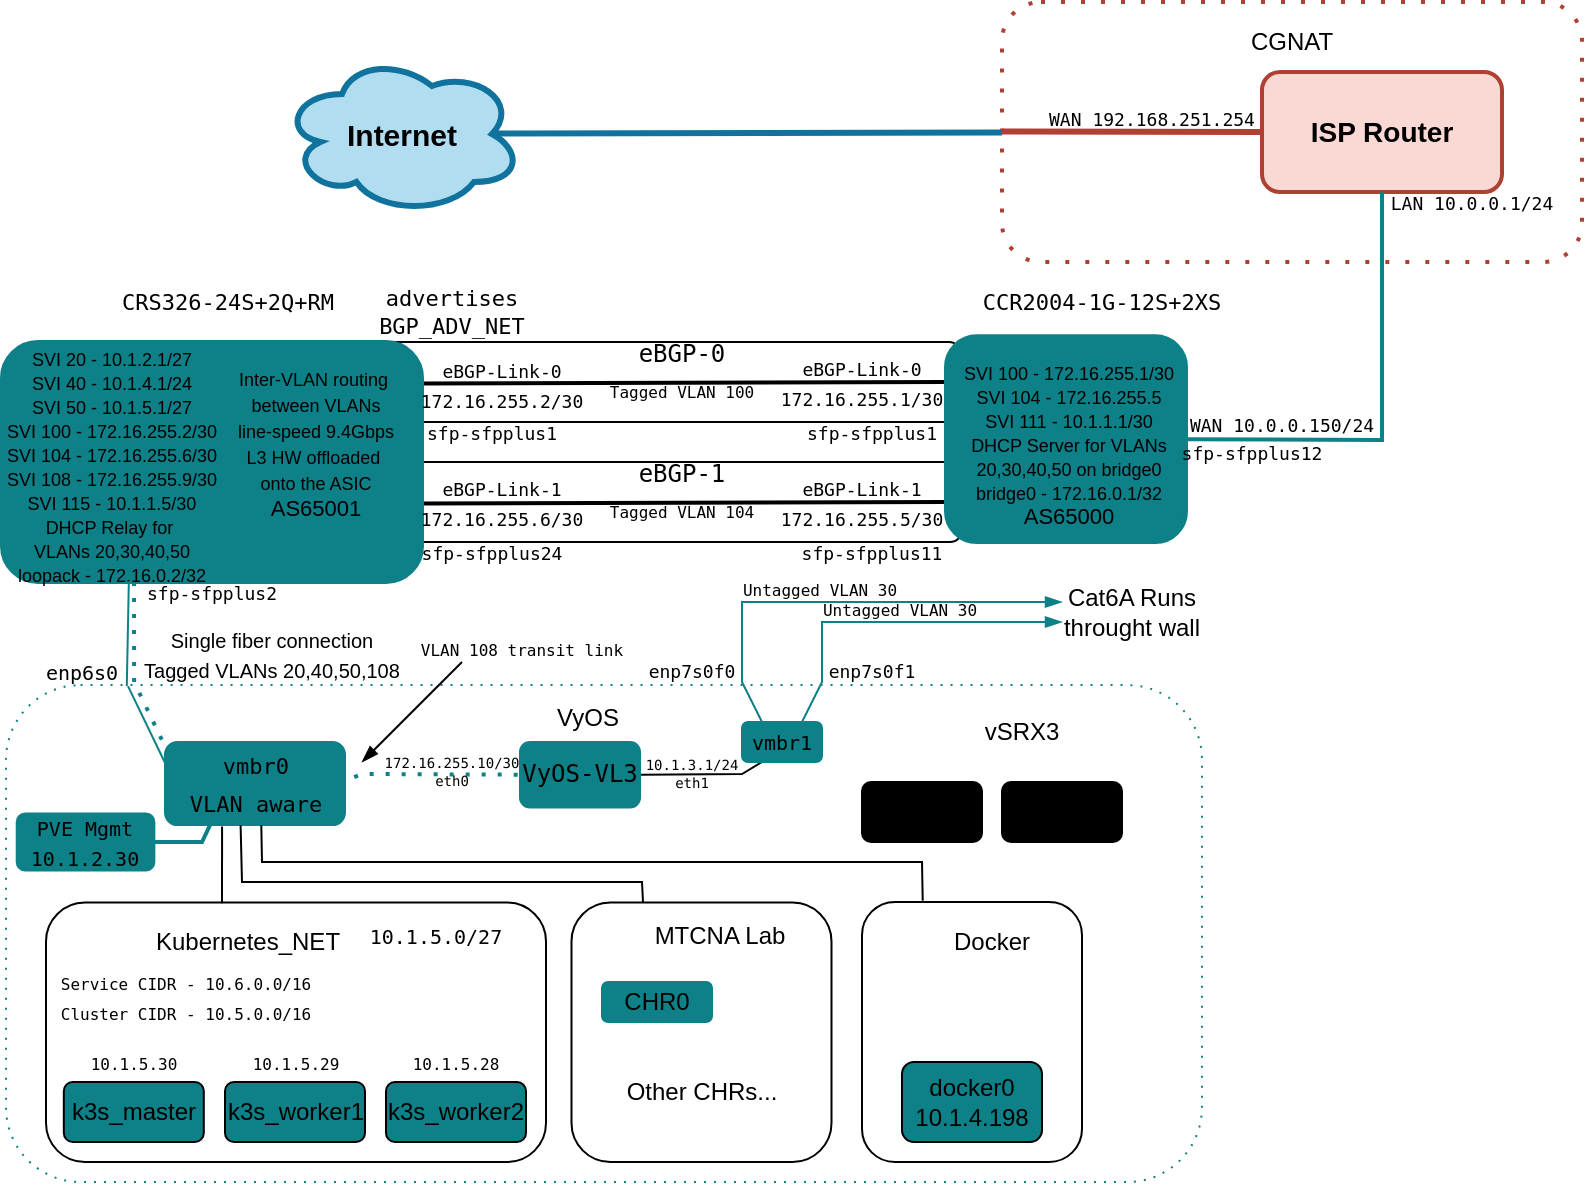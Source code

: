 <mxfile version="28.1.1">
  <diagram name="Page-1" id="laLs3gU-Ayf5YXLH03XQ">
    <mxGraphModel dx="453" dy="1389" grid="1" gridSize="10" guides="0" tooltips="1" connect="1" arrows="1" fold="1" page="1" pageScale="1" pageWidth="850" pageHeight="1100" background="none" math="0" shadow="0">
      <root>
        <mxCell id="0" />
        <mxCell id="1" parent="0" />
        <mxCell id="ZiTYzqAb13dxJsLZ45qU-29" value="" style="rounded=1;whiteSpace=wrap;html=1;fillColor=none;dashed=1;dashPattern=1 4;strokeColor=light-dark(#0E8088,#E57000);strokeWidth=1;" parent="1" vertex="1">
          <mxGeometry x="12" y="321.54" width="598" height="248.46" as="geometry" />
        </mxCell>
        <mxCell id="ewNHrJoe2mIzZIBrIk2k-1" value="" style="rounded=1;whiteSpace=wrap;html=1;fillColor=none;strokeColor=light-dark(#000000,#E00B43);strokeWidth=1;fillStyle=dashed;gradientColor=light-dark(#000000,#99004D);gradientDirection=south;" parent="1" vertex="1">
          <mxGeometry x="199.5" y="150" width="290" height="40" as="geometry" />
        </mxCell>
        <mxCell id="gYZSwurcLsUrWzZZYaKs-4" value="" style="endArrow=none;html=1;rounded=0;exitX=1;exitY=0.5;exitDx=0;exitDy=0;entryX=0;entryY=0.5;entryDx=0;entryDy=0;fillColor=#b0e3e6;strokeColor=light-dark(#000000,#D4006B);strokeWidth=2;" parent="1" edge="1">
          <mxGeometry width="50" height="50" relative="1" as="geometry">
            <mxPoint x="220" y="230.79" as="sourcePoint" />
            <mxPoint x="482" y="230" as="targetPoint" />
          </mxGeometry>
        </mxCell>
        <mxCell id="gYZSwurcLsUrWzZZYaKs-1" value="" style="rounded=1;whiteSpace=wrap;html=1;fillColor=none;strokeColor=light-dark(#000000,#E00B43);strokeWidth=1;fillStyle=dashed;gradientColor=light-dark(#000000,#99004D);gradientDirection=south;" parent="1" vertex="1">
          <mxGeometry x="210" y="210" width="280" height="40" as="geometry" />
        </mxCell>
        <mxCell id="x-1SdIw39Kcp-OfrpAiy-40" value="" style="rounded=1;whiteSpace=wrap;html=1;fillColor=none;strokeColor=light-dark(#000000,#4C0099);" parent="1" vertex="1">
          <mxGeometry x="294.75" y="430.27" width="130" height="129.73" as="geometry" />
        </mxCell>
        <mxCell id="ZiTYzqAb13dxJsLZ45qU-24" value="" style="endArrow=none;html=1;rounded=0;exitX=1;exitY=0.5;exitDx=0;exitDy=0;entryX=0;entryY=0.5;entryDx=0;entryDy=0;fillColor=#b0e3e6;strokeColor=light-dark(#000000,#D4006B);strokeWidth=2;" parent="1" edge="1">
          <mxGeometry width="50" height="50" relative="1" as="geometry">
            <mxPoint x="220" y="170.79" as="sourcePoint" />
            <mxPoint x="482" y="170.0" as="targetPoint" />
          </mxGeometry>
        </mxCell>
        <mxCell id="ZiTYzqAb13dxJsLZ45qU-4" value="" style="rounded=1;whiteSpace=wrap;html=1;fillColor=none;dashed=1;dashPattern=1 4;strokeColor=light-dark(#AE4132,#2020CC);strokeWidth=2;" parent="1" vertex="1">
          <mxGeometry x="510" y="-20" width="290" height="130" as="geometry" />
        </mxCell>
        <mxCell id="ZiTYzqAb13dxJsLZ45qU-1" value="&lt;b&gt;&lt;font style=&quot;font-size: 15px;&quot;&gt;Internet&lt;/font&gt;&lt;/b&gt;" style="ellipse;shape=cloud;whiteSpace=wrap;html=1;fillColor=#b1ddf0;strokeColor=#10739e;strokeWidth=3;" parent="1" vertex="1">
          <mxGeometry x="150" y="6" width="120" height="80" as="geometry" />
        </mxCell>
        <mxCell id="ZiTYzqAb13dxJsLZ45qU-3" value="&lt;b&gt;&lt;font style=&quot;font-size: 14px;&quot;&gt;ISP Router&lt;/font&gt;&lt;/b&gt;" style="rounded=1;whiteSpace=wrap;html=1;fillColor=light-dark(#FAD9D5,#00004F);strokeColor=light-dark(#AE4132,#2020CC);strokeWidth=2;glass=0;" parent="1" vertex="1">
          <mxGeometry x="640" y="15" width="120" height="60" as="geometry" />
        </mxCell>
        <mxCell id="ZiTYzqAb13dxJsLZ45qU-5" value="CGNAT" style="text;html=1;align=center;verticalAlign=middle;whiteSpace=wrap;rounded=0;fillColor=none;strokeColor=none;" parent="1" vertex="1">
          <mxGeometry x="620" y="-20" width="70" height="40" as="geometry" />
        </mxCell>
        <mxCell id="ZiTYzqAb13dxJsLZ45qU-6" value="" style="endArrow=none;html=1;rounded=0;exitX=0.875;exitY=0.5;exitDx=0;exitDy=0;exitPerimeter=0;fillColor=#b1ddf0;strokeColor=#10739e;strokeWidth=3;" parent="1" target="ZiTYzqAb13dxJsLZ45qU-4" edge="1">
          <mxGeometry width="50" height="50" relative="1" as="geometry">
            <mxPoint x="255" y="45.79" as="sourcePoint" />
            <mxPoint x="470" y="95.79" as="targetPoint" />
          </mxGeometry>
        </mxCell>
        <mxCell id="ZiTYzqAb13dxJsLZ45qU-7" value="" style="endArrow=none;html=1;rounded=0;exitX=0.875;exitY=0.5;exitDx=0;exitDy=0;exitPerimeter=0;fillColor=#fad9d5;strokeColor=light-dark(#AE4132,#2020CC);strokeWidth=3;entryX=0;entryY=0.5;entryDx=0;entryDy=0;" parent="1" target="ZiTYzqAb13dxJsLZ45qU-3" edge="1">
          <mxGeometry width="50" height="50" relative="1" as="geometry">
            <mxPoint x="510" y="44.76" as="sourcePoint" />
            <mxPoint x="615" y="44.76" as="targetPoint" />
          </mxGeometry>
        </mxCell>
        <mxCell id="ZiTYzqAb13dxJsLZ45qU-8" value="&lt;pre&gt;&lt;font style=&quot;font-size: 9px;&quot;&gt;WAN 192.168.251.254&lt;/font&gt;&lt;/pre&gt;" style="text;html=1;align=center;verticalAlign=middle;whiteSpace=wrap;rounded=0;" parent="1" vertex="1">
          <mxGeometry x="530" y="30" width="110" height="15" as="geometry" />
        </mxCell>
        <mxCell id="ZiTYzqAb13dxJsLZ45qU-9" value="&lt;pre&gt;&lt;font style=&quot;font-size: 9px;&quot;&gt;LAN 10.0.0.1/24&lt;/font&gt;&lt;/pre&gt;" style="text;html=1;align=center;verticalAlign=middle;whiteSpace=wrap;rounded=0;" parent="1" vertex="1">
          <mxGeometry x="700" y="70" width="90" height="20" as="geometry" />
        </mxCell>
        <mxCell id="ZiTYzqAb13dxJsLZ45qU-10" value="" style="endArrow=none;html=1;rounded=0;fillColor=#b0e3e6;strokeColor=light-dark(#0E8088,#FFFFFF);strokeWidth=2;exitX=1;exitY=0.5;exitDx=0;exitDy=0;entryX=0.5;entryY=1;entryDx=0;entryDy=0;" parent="1" source="ZiTYzqAb13dxJsLZ45qU-11" target="ZiTYzqAb13dxJsLZ45qU-3" edge="1">
          <mxGeometry width="50" height="50" relative="1" as="geometry">
            <mxPoint x="542" y="149.21" as="sourcePoint" />
            <mxPoint x="682" y="45" as="targetPoint" />
            <Array as="points">
              <mxPoint x="700" y="199" />
            </Array>
          </mxGeometry>
        </mxCell>
        <mxCell id="ZiTYzqAb13dxJsLZ45qU-11" value="" style="rounded=1;whiteSpace=wrap;html=1;fillColor=light-dark(#0E8088,#121211);strokeColor=light-dark(#0E8088,#293239);strokeWidth=2;glass=0;" parent="1" vertex="1">
          <mxGeometry x="482" y="147.17" width="120" height="102.83" as="geometry" />
        </mxCell>
        <mxCell id="ZiTYzqAb13dxJsLZ45qU-13" value="&lt;pre&gt;&lt;font style=&quot;font-size: 9px;&quot;&gt;WAN 10.0.0.150/24&lt;/font&gt;&lt;/pre&gt;" style="text;html=1;align=center;verticalAlign=middle;whiteSpace=wrap;rounded=0;fillColor=none;strokeColor=none;" parent="1" vertex="1">
          <mxGeometry x="605" y="186" width="90" height="10" as="geometry" />
        </mxCell>
        <mxCell id="ZiTYzqAb13dxJsLZ45qU-19" value="" style="rounded=1;whiteSpace=wrap;html=1;fillColor=light-dark(#0E8088,#121211);strokeColor=light-dark(#0E8088,#293239);strokeWidth=2;glass=0;" parent="1" vertex="1">
          <mxGeometry x="10" y="150" width="210" height="120" as="geometry" />
        </mxCell>
        <mxCell id="ZiTYzqAb13dxJsLZ45qU-22" value="&lt;div style=&quot;line-height: 100%;&quot;&gt;&lt;div&gt;&lt;font style=&quot;font-size: 9px; line-height: 100%;&quot;&gt;SVI 100 - 172.16.255.1/30&lt;/font&gt;&lt;/div&gt;&lt;div&gt;&lt;font style=&quot;font-size: 9px; line-height: 100%;&quot;&gt;SVI 104 - 172.16.255.5&lt;/font&gt;&lt;/div&gt;&lt;div&gt;&lt;font style=&quot;font-size: 9px; line-height: 100%;&quot;&gt;SVI 111 - 10.1.1.1/30&lt;/font&gt;&lt;/div&gt;&lt;div&gt;&lt;font style=&quot;font-size: 9px; line-height: 100%;&quot;&gt;DHCP Server for VLANs 20,30,40&lt;font&gt;,50 on bridge0&lt;/font&gt;&lt;/font&gt;&lt;/div&gt;&lt;div&gt;&lt;font style=&quot;font-size: 9px; line-height: 100%;&quot;&gt;bridge0 - 172.16.0.1/32&lt;/font&gt;&lt;/div&gt;&lt;div&gt;&lt;font style=&quot;font-size: 11px;&quot;&gt;AS65000&lt;/font&gt;&lt;/div&gt;&lt;/div&gt;" style="text;html=1;align=center;verticalAlign=middle;whiteSpace=wrap;rounded=0;fillColor=none;strokeColor=none;" parent="1" vertex="1">
          <mxGeometry x="477" y="160" width="133" height="80" as="geometry" />
        </mxCell>
        <mxCell id="ZiTYzqAb13dxJsLZ45qU-23" value="&lt;div style=&quot;line-height: 100%;&quot;&gt;&lt;div&gt;&lt;font style=&quot;font-size: 9px; line-height: 100%;&quot;&gt;SVI 20 - 10.1.2.1/27&lt;/font&gt;&lt;/div&gt;&lt;div&gt;&lt;font style=&quot;font-size: 9px; line-height: 100%;&quot;&gt;SVI 40 - 10.1.4.1/24&lt;/font&gt;&lt;/div&gt;&lt;div&gt;&lt;font style=&quot;font-size: 9px; line-height: 100%;&quot;&gt;SVI 50 - 10.1.5.1/27&lt;/font&gt;&lt;/div&gt;&lt;div&gt;&lt;font style=&quot;font-size: 9px; line-height: 100%;&quot;&gt;SVI 100 - 172.16.255.2/30&lt;/font&gt;&lt;/div&gt;&lt;div&gt;&lt;font style=&quot;font-size: 9px; line-height: 100%;&quot;&gt;SVI 104 - 172.16.255.6/30&lt;/font&gt;&lt;/div&gt;&lt;div&gt;&lt;font style=&quot;font-size: 9px; line-height: 100%;&quot;&gt;SVI 108 - 172.16.255.9/30&lt;/font&gt;&lt;/div&gt;&lt;div&gt;&lt;font style=&quot;font-size: 9px; line-height: 100%;&quot;&gt;SVI 115 - 10.1.1.5/30&lt;/font&gt;&lt;/div&gt;&lt;div&gt;&lt;font style=&quot;font-size: 9px; line-height: 100%;&quot;&gt;DHCP Relay for&amp;nbsp;&lt;/font&gt;&lt;/div&gt;&lt;div&gt;&lt;font style=&quot;font-size: 9px; line-height: 100%;&quot;&gt;VLANs 20,30,40,50&lt;/font&gt;&lt;/div&gt;&lt;div&gt;&lt;font style=&quot;font-size: 9px; line-height: 100%;&quot;&gt;loopack - 172.16.0.2/32&lt;/font&gt;&lt;/div&gt;&lt;/div&gt;" style="text;html=1;align=center;verticalAlign=middle;whiteSpace=wrap;rounded=0;fillColor=none;strokeColor=none;" parent="1" vertex="1">
          <mxGeometry x="10" y="150" width="110" height="122.8" as="geometry" />
        </mxCell>
        <mxCell id="ZiTYzqAb13dxJsLZ45qU-28" value="&lt;pre&gt;&lt;font style=&quot;font-size: 8px;&quot;&gt;Tagged VLAN 100&lt;/font&gt;&lt;/pre&gt;" style="text;html=1;align=center;verticalAlign=middle;whiteSpace=wrap;rounded=0;fillColor=none;strokeColor=none;" parent="1" vertex="1">
          <mxGeometry x="310" y="170" width="80" height="8.12" as="geometry" />
        </mxCell>
        <mxCell id="ZiTYzqAb13dxJsLZ45qU-31" value="" style="endArrow=none;html=1;rounded=0;entryX=0.302;entryY=0.997;entryDx=0;entryDy=0;exitX=0.101;exitY=0.002;exitDx=0;exitDy=0;fillColor=#b0e3e6;strokeColor=light-dark(#0E8088,#FFFFFF);strokeWidth=1;exitPerimeter=0;entryPerimeter=0;" parent="1" source="ZiTYzqAb13dxJsLZ45qU-29" target="ZiTYzqAb13dxJsLZ45qU-19" edge="1">
          <mxGeometry width="50" height="50" relative="1" as="geometry">
            <mxPoint x="200" y="400" as="sourcePoint" />
            <mxPoint x="250" y="350" as="targetPoint" />
          </mxGeometry>
        </mxCell>
        <mxCell id="ZiTYzqAb13dxJsLZ45qU-32" value="&lt;div&gt;&lt;font style=&quot;font-size: 10px;&quot;&gt;Single fiber connection&lt;/font&gt;&lt;/div&gt;&lt;div&gt;&lt;font style=&quot;font-size: 10px;&quot;&gt;Tagged VLANs 20,40,50,108&lt;/font&gt;&lt;/div&gt;" style="text;html=1;align=center;verticalAlign=middle;whiteSpace=wrap;rounded=0;fillColor=none;strokeColor=none;" parent="1" vertex="1">
          <mxGeometry x="80" y="290" width="130" height="31.71" as="geometry" />
        </mxCell>
        <mxCell id="ZiTYzqAb13dxJsLZ45qU-34" value="" style="endArrow=none;html=1;rounded=1;entryX=0.102;entryY=0.002;entryDx=0;entryDy=0;exitX=0;exitY=0.25;exitDx=0;exitDy=0;fillColor=#b0e3e6;strokeColor=light-dark(#0E8088,#FFFFFF);endSize=8;strokeWidth=1;entryPerimeter=0;curved=0;" parent="1" source="ZiTYzqAb13dxJsLZ45qU-33" target="ZiTYzqAb13dxJsLZ45qU-29" edge="1">
          <mxGeometry width="50" height="50" relative="1" as="geometry">
            <mxPoint x="192" y="381.54" as="sourcePoint" />
            <mxPoint x="242" y="331.54" as="targetPoint" />
          </mxGeometry>
        </mxCell>
        <mxCell id="ZiTYzqAb13dxJsLZ45qU-35" value="&lt;pre&gt;&lt;font style=&quot;font-size: 10px;&quot;&gt;PVE Mgmt&lt;br&gt;10.1.2.30&lt;/font&gt;&lt;/pre&gt;" style="rounded=1;whiteSpace=wrap;html=1;fillColor=light-dark(#0E8088,#121211);strokeColor=light-dark(#0E8088,#FCA311);glass=0;" parent="1" vertex="1">
          <mxGeometry x="17.36" y="385.77" width="68.82" height="28.46" as="geometry" />
        </mxCell>
        <mxCell id="ZiTYzqAb13dxJsLZ45qU-36" value="" style="endArrow=none;html=1;rounded=0;entryX=0.25;entryY=1;entryDx=0;entryDy=0;exitX=1;exitY=0.5;exitDx=0;exitDy=0;fillColor=#b0e3e6;strokeColor=light-dark(#0E8088,#FFFFFF);strokeWidth=2;curved=0;jumpStyle=none;" parent="1" source="ZiTYzqAb13dxJsLZ45qU-35" target="ZiTYzqAb13dxJsLZ45qU-33" edge="1">
          <mxGeometry width="50" height="50" relative="1" as="geometry">
            <mxPoint x="192" y="381.54" as="sourcePoint" />
            <mxPoint x="242" y="331.54" as="targetPoint" />
            <Array as="points">
              <mxPoint x="110" y="400" />
            </Array>
          </mxGeometry>
        </mxCell>
        <mxCell id="ZiTYzqAb13dxJsLZ45qU-40" value="&lt;pre&gt;&lt;font style=&quot;font-size: 10px;&quot;&gt;enp6s0&lt;/font&gt;&lt;/pre&gt;" style="text;html=1;align=center;verticalAlign=middle;whiteSpace=wrap;rounded=0;fillColor=none;strokeColor=none;" parent="1" vertex="1">
          <mxGeometry x="30" y="310" width="40" height="10.46" as="geometry" />
        </mxCell>
        <mxCell id="ZiTYzqAb13dxJsLZ45qU-41" value="&lt;div style=&quot;line-height: 10%;&quot;&gt;&lt;pre&gt;&lt;font style=&quot;font-size: 9px;&quot;&gt;enp7s0f0&lt;/font&gt;&lt;/pre&gt;&lt;/div&gt;" style="text;html=1;align=center;verticalAlign=middle;whiteSpace=wrap;rounded=0;perimeterSpacing=0;fillColor=none;strokeColor=none;" parent="1" vertex="1">
          <mxGeometry x="330" y="310" width="50" height="10" as="geometry" />
        </mxCell>
        <mxCell id="ZiTYzqAb13dxJsLZ45qU-42" value="" style="endArrow=blockThin;html=1;rounded=0;exitX=0.25;exitY=0;exitDx=0;exitDy=0;startArrow=none;startFill=0;endFill=1;strokeWidth=1;fillColor=#b0e3e6;strokeColor=light-dark(#0E8088,#FFFFFF);" parent="1" source="x-1SdIw39Kcp-OfrpAiy-9" edge="1">
          <mxGeometry width="50" height="50" relative="1" as="geometry">
            <mxPoint x="460" y="340" as="sourcePoint" />
            <mxPoint x="540" y="280" as="targetPoint" />
            <Array as="points">
              <mxPoint x="380" y="320" />
              <mxPoint x="380" y="280" />
            </Array>
          </mxGeometry>
        </mxCell>
        <mxCell id="ZiTYzqAb13dxJsLZ45qU-43" value="&lt;pre&gt;&lt;font style=&quot;font-size: 8px;&quot;&gt;Untagged VLAN 30&lt;/font&gt;&lt;/pre&gt;" style="text;html=1;align=center;verticalAlign=middle;whiteSpace=wrap;rounded=0;fillColor=none;strokeColor=none;" parent="1" vertex="1">
          <mxGeometry x="380" y="268" width="78" height="10" as="geometry" />
        </mxCell>
        <mxCell id="ZiTYzqAb13dxJsLZ45qU-51" value="&lt;pre&gt;&lt;font style=&quot;font-size: 9px;&quot;&gt;eBGP-Link-0&lt;br&gt;172.16.255.2/30&lt;/font&gt;&lt;/pre&gt;" style="text;html=1;align=center;verticalAlign=middle;whiteSpace=wrap;rounded=0;fillColor=none;strokeColor=none;" parent="1" vertex="1">
          <mxGeometry x="220" y="160.79" width="80" height="20" as="geometry" />
        </mxCell>
        <mxCell id="ZiTYzqAb13dxJsLZ45qU-52" value="&lt;pre&gt;&lt;font style=&quot;font-size: 9px;&quot;&gt;eBGP-Link-0&lt;br&gt;172.16.255.1/30&lt;/font&gt;&lt;/pre&gt;" style="text;html=1;align=center;verticalAlign=middle;whiteSpace=wrap;rounded=0;fillColor=none;strokeColor=none;" parent="1" vertex="1">
          <mxGeometry x="400" y="160" width="80" height="20" as="geometry" />
        </mxCell>
        <mxCell id="x-1SdIw39Kcp-OfrpAiy-1" value="" style="edgeStyle=orthogonalEdgeStyle;rounded=0;orthogonalLoop=1;jettySize=auto;html=1;" parent="1" edge="1">
          <mxGeometry relative="1" as="geometry">
            <mxPoint x="380" y="427.5" as="targetPoint" />
          </mxGeometry>
        </mxCell>
        <mxCell id="x-1SdIw39Kcp-OfrpAiy-5" value="" style="rounded=1;whiteSpace=wrap;html=1;fillColor=none;strokeColor=light-dark(#000000,#326CE5);" parent="1" vertex="1">
          <mxGeometry x="32" y="430.27" width="250" height="129.73" as="geometry" />
        </mxCell>
        <mxCell id="x-1SdIw39Kcp-OfrpAiy-6" value="Kubernetes_NET" style="text;html=1;align=center;verticalAlign=middle;whiteSpace=wrap;rounded=0;" parent="1" vertex="1">
          <mxGeometry x="88.39" y="440.27" width="90" height="20" as="geometry" />
        </mxCell>
        <mxCell id="x-1SdIw39Kcp-OfrpAiy-12" value="" style="shape=image;imageAspect=0;aspect=fixed;verticalLabelPosition=bottom;verticalAlign=top;image=https://upload.wikimedia.org/wikipedia/commons/thumb/3/39/Kubernetes_logo_without_workmark.svg/500px-Kubernetes_logo_without_workmark.svg.png;" parent="1" vertex="1">
          <mxGeometry x="65.61" y="440.27" width="20.57" height="20" as="geometry" />
        </mxCell>
        <mxCell id="x-1SdIw39Kcp-OfrpAiy-13" value="&lt;div style=&quot;line-height: 0%;&quot;&gt;&lt;div&gt;&lt;pre&gt;&lt;div&gt;&lt;p&gt;&lt;font style=&quot;font-size: 9px;&quot; face=&quot;Helvetica&quot;&gt;Inter-VLAN routing &lt;/font&gt;&lt;/p&gt;&lt;p&gt;&lt;font style=&quot;font-size: 9px;&quot; face=&quot;Helvetica&quot;&gt;between VLANs&lt;/font&gt;&lt;/p&gt;&lt;p&gt;&lt;font style=&quot;font-size: 9px;&quot; face=&quot;Helvetica&quot;&gt;line-speed 9.4Gbps&lt;/font&gt;&lt;/p&gt;&lt;p&gt;&lt;font style=&quot;font-size: 9px;&quot; face=&quot;Helvetica&quot;&gt;L3 HW offloaded &lt;/font&gt;&lt;/p&gt;&lt;p&gt;&lt;font style=&quot;font-size: 9px;&quot; face=&quot;Helvetica&quot;&gt;onto the ASIC&lt;/font&gt;&lt;/p&gt;&lt;p&gt;&lt;font style=&quot;font-size: 11px;&quot; face=&quot;Helvetica&quot;&gt;AS65001&lt;/font&gt;&lt;/p&gt;&lt;/div&gt;&lt;/pre&gt;&lt;/div&gt;&lt;/div&gt;" style="text;html=1;align=center;verticalAlign=middle;whiteSpace=wrap;rounded=0;" parent="1" vertex="1">
          <mxGeometry x="112" y="154.54" width="110" height="90" as="geometry" />
        </mxCell>
        <mxCell id="x-1SdIw39Kcp-OfrpAiy-14" value="&lt;pre&gt;&lt;font style=&quot;font-size: 8px;&quot;&gt;Service CIDR - 10.6.0.0/16&lt;/font&gt;&lt;/pre&gt;" style="text;html=1;align=center;verticalAlign=middle;whiteSpace=wrap;rounded=0;" parent="1" vertex="1">
          <mxGeometry x="37" y="465.27" width="130" height="10" as="geometry" />
        </mxCell>
        <mxCell id="x-1SdIw39Kcp-OfrpAiy-15" value="&lt;pre&gt;&lt;font style=&quot;font-size: 8px;&quot;&gt;Cluster CIDR - 10.5.0.0/16&lt;/font&gt;&lt;/pre&gt;" style="text;html=1;align=center;verticalAlign=middle;whiteSpace=wrap;rounded=0;" parent="1" vertex="1">
          <mxGeometry x="37" y="480.27" width="130" height="10" as="geometry" />
        </mxCell>
        <mxCell id="x-1SdIw39Kcp-OfrpAiy-17" value="&lt;div&gt;k3s_worker1&lt;/div&gt;" style="rounded=1;whiteSpace=wrap;html=1;fillColor=light-dark(#0E8088,#242423);strokeColor=light-dark(#000000,#326CE5);" parent="1" vertex="1">
          <mxGeometry x="121.5" y="520" width="70" height="30" as="geometry" />
        </mxCell>
        <mxCell id="x-1SdIw39Kcp-OfrpAiy-23" value="&lt;pre&gt;&lt;font style=&quot;font-size: 10px;&quot;&gt;10.1.5.0/27&lt;/font&gt;&lt;/pre&gt;" style="text;html=1;align=center;verticalAlign=middle;whiteSpace=wrap;rounded=0;" parent="1" vertex="1">
          <mxGeometry x="192" y="442.27" width="70" height="10" as="geometry" />
        </mxCell>
        <mxCell id="x-1SdIw39Kcp-OfrpAiy-28" value="CHR0" style="rounded=1;whiteSpace=wrap;html=1;fillColor=light-dark(#0E8088,#121211);strokeColor=light-dark(#0E8088,#293239);" parent="1" vertex="1">
          <mxGeometry x="310" y="470.0" width="55" height="20" as="geometry" />
        </mxCell>
        <mxCell id="x-1SdIw39Kcp-OfrpAiy-31" value="&lt;pre&gt;&lt;font style=&quot;font-size: 8px;&quot;&gt;10.1.5.28&lt;/font&gt;&lt;/pre&gt;" style="text;html=1;align=center;verticalAlign=middle;whiteSpace=wrap;rounded=0;" parent="1" vertex="1">
          <mxGeometry x="212" y="500" width="50" height="20" as="geometry" />
        </mxCell>
        <mxCell id="x-1SdIw39Kcp-OfrpAiy-32" value="&lt;div&gt;k3s_worker2&lt;/div&gt;" style="rounded=1;whiteSpace=wrap;html=1;fillColor=light-dark(#0E8088,#242423);strokeColor=light-dark(#000000,#326CE5);" parent="1" vertex="1">
          <mxGeometry x="202" y="520" width="70" height="30" as="geometry" />
        </mxCell>
        <mxCell id="x-1SdIw39Kcp-OfrpAiy-33" value="&lt;pre&gt;&lt;font style=&quot;font-size: 8px;&quot;&gt;10.1.5.29&lt;/font&gt;&lt;/pre&gt;" style="text;html=1;align=center;verticalAlign=middle;whiteSpace=wrap;rounded=0;" parent="1" vertex="1">
          <mxGeometry x="131.5" y="500" width="50" height="20" as="geometry" />
        </mxCell>
        <mxCell id="x-1SdIw39Kcp-OfrpAiy-34" value="&lt;pre&gt;&lt;font style=&quot;font-size: 8px;&quot;&gt;10.1.5.30&lt;/font&gt;&lt;/pre&gt;" style="text;html=1;align=center;verticalAlign=middle;whiteSpace=wrap;rounded=0;" parent="1" vertex="1">
          <mxGeometry x="50.9" y="500" width="50" height="20" as="geometry" />
        </mxCell>
        <mxCell id="x-1SdIw39Kcp-OfrpAiy-35" value="&lt;div&gt;k3s_master&lt;/div&gt;" style="rounded=1;whiteSpace=wrap;html=1;fillColor=light-dark(#0E8088,#242423);strokeColor=light-dark(#000000,#326CE5);" parent="1" vertex="1">
          <mxGeometry x="40.9" y="520" width="70" height="30" as="geometry" />
        </mxCell>
        <mxCell id="x-1SdIw39Kcp-OfrpAiy-41" value="" style="shape=image;imageAspect=0;aspect=fixed;verticalLabelPosition=bottom;verticalAlign=top;image=https://merch.mikrotik.com/cdn/shop/files/512.png?v=1657867177&amp;width=500;" parent="1" vertex="1">
          <mxGeometry x="310" y="434" width="24.36" height="24.36" as="geometry" />
        </mxCell>
        <UserObject label="MTCNA Lab" link="https://github.com/andreansx/networking-lab/projects" id="x-1SdIw39Kcp-OfrpAiy-42">
          <mxCell style="text;html=1;align=center;verticalAlign=middle;whiteSpace=wrap;rounded=0;" parent="1" vertex="1">
            <mxGeometry x="334.36" y="437.16" width="70" height="20" as="geometry" />
          </mxCell>
        </UserObject>
        <mxCell id="x-1SdIw39Kcp-OfrpAiy-57" value="&lt;pre&gt;eBGP-0&lt;/pre&gt;" style="text;html=1;align=center;verticalAlign=middle;whiteSpace=wrap;rounded=0;" parent="1" vertex="1">
          <mxGeometry x="320" y="150" width="60" height="12.81" as="geometry" />
        </mxCell>
        <mxCell id="x-1SdIw39Kcp-OfrpAiy-58" value="" style="shape=image;imageAspect=0;aspect=fixed;verticalLabelPosition=bottom;verticalAlign=top;image=https://vates.tech/blog/content/images/2024/07/logo-vyos.png;" parent="1" vertex="1">
          <mxGeometry x="263" y="328" width="20" height="20" as="geometry" />
        </mxCell>
        <mxCell id="x-1SdIw39Kcp-OfrpAiy-59" value="VyOS" style="text;html=1;align=center;verticalAlign=middle;whiteSpace=wrap;rounded=0;" parent="1" vertex="1">
          <mxGeometry x="283" y="328" width="40" height="20" as="geometry" />
        </mxCell>
        <mxCell id="AWJidO-NB3qhizr0PGaM-2" value="" style="shape=image;imageAspect=0;aspect=fixed;verticalLabelPosition=bottom;verticalAlign=top;image=https://juniper-prod.scene7.com/is/image/junipernetworks/junos-os?fmt=png8-alpha&amp;network=on&amp;wid=500&amp;dpr=off;movable=1;resizable=1;rotatable=1;deletable=1;editable=1;locked=0;connectable=1;" parent="1" vertex="1">
          <mxGeometry x="470" y="335" width="33.33" height="20" as="geometry" />
        </mxCell>
        <mxCell id="AWJidO-NB3qhizr0PGaM-3" value="vSRX3" style="text;html=1;align=center;verticalAlign=middle;whiteSpace=wrap;rounded=0;" parent="1" vertex="1">
          <mxGeometry x="500" y="330" width="40" height="30" as="geometry" />
        </mxCell>
        <mxCell id="AWJidO-NB3qhizr0PGaM-4" value="&lt;pre&gt;vSRX3-0&lt;/pre&gt;" style="rounded=1;whiteSpace=wrap;html=1;strokeColor=light-dark(#000000,#84B135);fillColor=light-dark(#000000,#202B0D);" parent="1" vertex="1">
          <mxGeometry x="440" y="370" width="60" height="30" as="geometry" />
        </mxCell>
        <mxCell id="AWJidO-NB3qhizr0PGaM-5" value="&lt;pre&gt;vSRX3-1&lt;/pre&gt;" style="rounded=1;whiteSpace=wrap;html=1;strokeColor=light-dark(#000000,#84B135);fillColor=light-dark(#000000,#202B0D);" parent="1" vertex="1">
          <mxGeometry x="510" y="370" width="60" height="30" as="geometry" />
        </mxCell>
        <mxCell id="AWJidO-NB3qhizr0PGaM-8" value="Other CHRs..." style="text;html=1;align=center;verticalAlign=middle;whiteSpace=wrap;rounded=0;" parent="1" vertex="1">
          <mxGeometry x="320" y="510" width="80" height="30" as="geometry" />
        </mxCell>
        <mxCell id="gYZSwurcLsUrWzZZYaKs-2" value="&lt;pre&gt;eBGP-1&lt;/pre&gt;" style="text;html=1;align=center;verticalAlign=middle;whiteSpace=wrap;rounded=0;" parent="1" vertex="1">
          <mxGeometry x="320" y="210" width="60" height="12.81" as="geometry" />
        </mxCell>
        <mxCell id="gYZSwurcLsUrWzZZYaKs-5" value="&lt;pre&gt;&lt;font style=&quot;font-size: 9px;&quot;&gt;eBGP-Link-1&lt;br&gt;172.16.255.5/30&lt;/font&gt;&lt;/pre&gt;" style="text;html=1;align=center;verticalAlign=middle;whiteSpace=wrap;rounded=0;fillColor=none;strokeColor=none;" parent="1" vertex="1">
          <mxGeometry x="400" y="220" width="80" height="20" as="geometry" />
        </mxCell>
        <mxCell id="gYZSwurcLsUrWzZZYaKs-6" value="&lt;pre&gt;&lt;font style=&quot;font-size: 9px;&quot;&gt;eBGP-Link-1&lt;br&gt;172.16.255.6/30&lt;/font&gt;&lt;/pre&gt;" style="text;html=1;align=center;verticalAlign=middle;whiteSpace=wrap;rounded=0;fillColor=none;strokeColor=none;" parent="1" vertex="1">
          <mxGeometry x="220" y="220" width="80" height="20" as="geometry" />
        </mxCell>
        <mxCell id="gYZSwurcLsUrWzZZYaKs-7" value="&lt;pre&gt;&lt;font style=&quot;font-size: 8px;&quot;&gt;Tagged VLAN 104&lt;/font&gt;&lt;/pre&gt;" style="text;html=1;align=center;verticalAlign=middle;whiteSpace=wrap;rounded=0;fillColor=none;strokeColor=none;" parent="1" vertex="1">
          <mxGeometry x="310" y="230" width="80" height="8.12" as="geometry" />
        </mxCell>
        <mxCell id="gYZSwurcLsUrWzZZYaKs-11" value="" style="endArrow=none;html=1;rounded=0;exitX=1;exitY=0.5;exitDx=0;exitDy=0;entryX=0.25;entryY=1;entryDx=0;entryDy=0;" parent="1" source="gYZSwurcLsUrWzZZYaKs-9" target="x-1SdIw39Kcp-OfrpAiy-9" edge="1">
          <mxGeometry width="50" height="50" relative="1" as="geometry">
            <mxPoint x="350" y="400" as="sourcePoint" />
            <mxPoint x="400" y="350" as="targetPoint" />
            <Array as="points">
              <mxPoint x="380" y="366" />
            </Array>
          </mxGeometry>
        </mxCell>
        <mxCell id="gYZSwurcLsUrWzZZYaKs-13" value="" style="endArrow=blockThin;html=1;rounded=0;exitX=0.75;exitY=0;exitDx=0;exitDy=0;startArrow=none;startFill=0;endFill=1;strokeWidth=1;fillColor=#b0e3e6;strokeColor=light-dark(#0E8088,#FFFFFF);" parent="1" source="x-1SdIw39Kcp-OfrpAiy-9" edge="1">
          <mxGeometry width="50" height="50" relative="1" as="geometry">
            <mxPoint x="480" y="340" as="sourcePoint" />
            <mxPoint x="540" y="290" as="targetPoint" />
            <Array as="points">
              <mxPoint x="420" y="320" />
              <mxPoint x="420" y="290" />
            </Array>
          </mxGeometry>
        </mxCell>
        <mxCell id="gYZSwurcLsUrWzZZYaKs-14" value="&lt;pre&gt;&lt;font style=&quot;font-size: 8px;&quot;&gt;Untagged VLAN 30&lt;/font&gt;&lt;/pre&gt;" style="text;html=1;align=center;verticalAlign=middle;whiteSpace=wrap;rounded=0;fillColor=none;strokeColor=none;" parent="1" vertex="1">
          <mxGeometry x="420" y="278" width="78" height="10" as="geometry" />
        </mxCell>
        <mxCell id="gYZSwurcLsUrWzZZYaKs-15" value="&lt;div style=&quot;line-height: 10%;&quot;&gt;&lt;pre&gt;&lt;font style=&quot;font-size: 9px;&quot;&gt;enp7s0f1&lt;/font&gt;&lt;/pre&gt;&lt;/div&gt;" style="text;html=1;align=center;verticalAlign=middle;whiteSpace=wrap;rounded=0;perimeterSpacing=0;fillColor=none;strokeColor=none;" parent="1" vertex="1">
          <mxGeometry x="420" y="310" width="50" height="10" as="geometry" />
        </mxCell>
        <mxCell id="ZiTYzqAb13dxJsLZ45qU-33" value="&lt;div style=&quot;line-height: 50%;&quot;&gt;&lt;pre&gt;&lt;font style=&quot;font-size: 11px; line-height: 50%;&quot;&gt;vmbr0&lt;/font&gt;&lt;/pre&gt;&lt;pre&gt;&lt;font style=&quot;font-size: 11px; line-height: 50%;&quot;&gt;VLAN aware&lt;/font&gt;&lt;/pre&gt;&lt;/div&gt;" style="rounded=1;whiteSpace=wrap;html=1;fillColor=light-dark(#0E8088,#121211);strokeColor=light-dark(#0E8088,#E57000);glass=0;" parent="1" vertex="1">
          <mxGeometry x="91.5" y="350" width="90" height="41.54" as="geometry" />
        </mxCell>
        <mxCell id="x-1SdIw39Kcp-OfrpAiy-9" value="&lt;div style=&quot;line-height: 10%;&quot;&gt;&lt;pre&gt;&lt;font style=&quot;font-size: 10px; line-height: 10%;&quot;&gt;vmbr1&lt;/font&gt;&lt;/pre&gt;&lt;/div&gt;" style="rounded=1;whiteSpace=wrap;html=1;fillColor=light-dark(#0E8088,#121211);strokeColor=light-dark(#0E8088,#FCA311);glass=0;" parent="1" vertex="1">
          <mxGeometry x="380" y="340" width="40" height="20" as="geometry" />
        </mxCell>
        <mxCell id="gYZSwurcLsUrWzZZYaKs-9" value="&lt;pre&gt;VyOS-VL3&lt;/pre&gt;" style="rounded=1;whiteSpace=wrap;html=1;strokeColor=light-dark(#0E8088,#FC5914);fillColor=light-dark(#0E8088,#301104);" parent="1" vertex="1">
          <mxGeometry x="269" y="350" width="60" height="32.69" as="geometry" />
        </mxCell>
        <mxCell id="gYZSwurcLsUrWzZZYaKs-17" value="Cat6A Runs throught wall" style="text;html=1;align=center;verticalAlign=middle;whiteSpace=wrap;rounded=0;" parent="1" vertex="1">
          <mxGeometry x="530" y="270" width="90" height="30" as="geometry" />
        </mxCell>
        <mxCell id="gYZSwurcLsUrWzZZYaKs-18" value="" style="shape=image;imageAspect=0;aspect=fixed;verticalLabelPosition=bottom;verticalAlign=top;image=https://merch.mikrotik.com/cdn/shop/files/512.png?v=1657867177&amp;width=500;" parent="1" vertex="1">
          <mxGeometry x="40" y="120" width="24.36" height="24.36" as="geometry" />
        </mxCell>
        <mxCell id="gYZSwurcLsUrWzZZYaKs-19" value="&lt;pre&gt;&lt;font style=&quot;font-size: 11px;&quot;&gt;CRS326-24S+2Q+RM&lt;/font&gt;&lt;/pre&gt;" style="text;html=1;align=center;verticalAlign=middle;whiteSpace=wrap;rounded=0;" parent="1" vertex="1">
          <mxGeometry x="68" y="120" width="110" height="20" as="geometry" />
        </mxCell>
        <mxCell id="gYZSwurcLsUrWzZZYaKs-20" value="" style="shape=image;imageAspect=0;aspect=fixed;verticalLabelPosition=bottom;verticalAlign=top;image=https://merch.mikrotik.com/cdn/shop/files/512.png?v=1657867177&amp;width=500;" parent="1" vertex="1">
          <mxGeometry x="470" y="120" width="24.36" height="24.36" as="geometry" />
        </mxCell>
        <mxCell id="gYZSwurcLsUrWzZZYaKs-21" value="&lt;pre&gt;&lt;font style=&quot;font-size: 11px;&quot;&gt;CCR2004-1G-12S+2XS&lt;/font&gt;&lt;/pre&gt;" style="text;html=1;align=center;verticalAlign=middle;whiteSpace=wrap;rounded=0;" parent="1" vertex="1">
          <mxGeometry x="500" y="120" width="120" height="20" as="geometry" />
        </mxCell>
        <mxCell id="gYZSwurcLsUrWzZZYaKs-22" value="" style="rounded=1;whiteSpace=wrap;html=1;fillColor=none;strokeColor=light-dark(#000000,#2496ED);" parent="1" vertex="1">
          <mxGeometry x="440" y="430" width="110" height="130" as="geometry" />
        </mxCell>
        <mxCell id="gYZSwurcLsUrWzZZYaKs-23" value="" style="shape=image;imageAspect=0;aspect=fixed;verticalLabelPosition=bottom;verticalAlign=top;image=https://cdn-icons-png.flaticon.com/512/919/919853.png;" parent="1" vertex="1">
          <mxGeometry x="460" y="440" width="20" height="20" as="geometry" />
        </mxCell>
        <mxCell id="gYZSwurcLsUrWzZZYaKs-24" value="Docker" style="text;html=1;align=center;verticalAlign=middle;whiteSpace=wrap;rounded=0;" parent="1" vertex="1">
          <mxGeometry x="480" y="440" width="50" height="20" as="geometry" />
        </mxCell>
        <mxCell id="gYZSwurcLsUrWzZZYaKs-25" value="&lt;div&gt;docker0&lt;/div&gt;&lt;div&gt;10.1.4.198&lt;/div&gt;" style="rounded=1;whiteSpace=wrap;html=1;fillColor=light-dark(#0E8088,#1A1A1A);strokeColor=light-dark(#000000,#2496ED);" parent="1" vertex="1">
          <mxGeometry x="460" y="510" width="70" height="40" as="geometry" />
        </mxCell>
        <mxCell id="gYZSwurcLsUrWzZZYaKs-27" value="" style="shape=image;imageAspect=0;aspect=fixed;verticalLabelPosition=bottom;verticalAlign=top;image=https://halny.com/wp-content/uploads/2021/10/cropped-Logotyp_Halny_networks.png;" parent="1" vertex="1">
          <mxGeometry x="550" y="50" width="89.27" height="40" as="geometry" />
        </mxCell>
        <mxCell id="gYZSwurcLsUrWzZZYaKs-29" value="&lt;div style=&quot;line-height: 10%;&quot;&gt;&lt;pre&gt;&lt;font style=&quot;font-size: 11px; line-height: 10%;&quot;&gt;advertises&lt;/font&gt;&lt;/pre&gt;&lt;pre&gt;&lt;font style=&quot;font-size: 11px; line-height: 10%; color: light-dark(rgb(0, 0, 0), rgb(255, 255, 255));&quot;&gt;BGP_ADV_NET&lt;/font&gt;&lt;/pre&gt;&lt;/div&gt;" style="text;html=1;align=center;verticalAlign=middle;whiteSpace=wrap;rounded=0;" parent="1" vertex="1">
          <mxGeometry x="190" y="120" width="90" height="30" as="geometry" />
        </mxCell>
        <mxCell id="gYZSwurcLsUrWzZZYaKs-30" value="&lt;pre&gt;&lt;font style=&quot;font-size: 9px;&quot;&gt;sfp-sfpplus2&lt;/font&gt;&lt;/pre&gt;" style="text;html=1;align=center;verticalAlign=middle;whiteSpace=wrap;rounded=0;" parent="1" vertex="1">
          <mxGeometry x="80" y="270" width="70" height="10" as="geometry" />
        </mxCell>
        <mxCell id="gYZSwurcLsUrWzZZYaKs-31" value="&lt;pre&gt;&lt;font style=&quot;font-size: 9px;&quot;&gt;sfp-sfpplus1&lt;/font&gt;&lt;/pre&gt;" style="text;html=1;align=center;verticalAlign=middle;whiteSpace=wrap;rounded=0;" parent="1" vertex="1">
          <mxGeometry x="220" y="190" width="70" height="10" as="geometry" />
        </mxCell>
        <mxCell id="gYZSwurcLsUrWzZZYaKs-32" value="&lt;pre&gt;&lt;font style=&quot;font-size: 9px;&quot;&gt;sfp-sfpplus1&lt;/font&gt;&lt;/pre&gt;" style="text;html=1;align=center;verticalAlign=middle;whiteSpace=wrap;rounded=0;" parent="1" vertex="1">
          <mxGeometry x="410" y="190" width="70" height="10" as="geometry" />
        </mxCell>
        <mxCell id="gYZSwurcLsUrWzZZYaKs-33" value="&lt;pre&gt;&lt;font style=&quot;font-size: 9px;&quot;&gt;sfp-sfpplus24&lt;/font&gt;&lt;/pre&gt;" style="text;html=1;align=center;verticalAlign=middle;whiteSpace=wrap;rounded=0;" parent="1" vertex="1">
          <mxGeometry x="220" y="250" width="70" height="10" as="geometry" />
        </mxCell>
        <mxCell id="gYZSwurcLsUrWzZZYaKs-34" value="&lt;pre&gt;&lt;font style=&quot;font-size: 9px;&quot;&gt;sfp-sfpplus11&lt;/font&gt;&lt;/pre&gt;" style="text;html=1;align=center;verticalAlign=middle;whiteSpace=wrap;rounded=0;" parent="1" vertex="1">
          <mxGeometry x="410" y="250" width="70" height="10" as="geometry" />
        </mxCell>
        <mxCell id="gYZSwurcLsUrWzZZYaKs-35" value="&lt;pre&gt;&lt;font style=&quot;font-size: 9px;&quot;&gt;sfp-sfpplus12&lt;/font&gt;&lt;/pre&gt;" style="text;html=1;align=center;verticalAlign=middle;whiteSpace=wrap;rounded=0;" parent="1" vertex="1">
          <mxGeometry x="600" y="200" width="70" height="10" as="geometry" />
        </mxCell>
        <mxCell id="Vor7nSiFzFkYHltCy8Pq-3" value="" style="shape=image;imageAspect=0;aspect=fixed;verticalLabelPosition=bottom;verticalAlign=top;image=https://www.politechnet.pl/wp-content/uploads/proxmox-logo-stacked-inverted-color-png.webp;imageBackground=none;" parent="1" vertex="1">
          <mxGeometry x="20" y="330" width="50" height="50" as="geometry" />
        </mxCell>
        <mxCell id="gYZSwurcLsUrWzZZYaKs-36" value="" style="endArrow=none;html=1;rounded=0;exitX=0.352;exitY=0.003;exitDx=0;exitDy=0;exitPerimeter=0;entryX=0.317;entryY=1.016;entryDx=0;entryDy=0;entryPerimeter=0;strokeColor=light-dark(#000000,#326CE5);" parent="1" source="x-1SdIw39Kcp-OfrpAiy-5" target="ZiTYzqAb13dxJsLZ45qU-33" edge="1">
          <mxGeometry width="50" height="50" relative="1" as="geometry">
            <mxPoint x="140" y="440" as="sourcePoint" />
            <mxPoint x="190" y="390" as="targetPoint" />
          </mxGeometry>
        </mxCell>
        <mxCell id="gYZSwurcLsUrWzZZYaKs-37" value="" style="endArrow=none;html=1;rounded=0;exitX=0.42;exitY=1.003;exitDx=0;exitDy=0;exitPerimeter=0;entryX=0.275;entryY=-0.002;entryDx=0;entryDy=0;entryPerimeter=0;" parent="1" source="ZiTYzqAb13dxJsLZ45qU-33" target="x-1SdIw39Kcp-OfrpAiy-40" edge="1">
          <mxGeometry width="50" height="50" relative="1" as="geometry">
            <mxPoint x="150" y="440" as="sourcePoint" />
            <mxPoint x="200" y="390" as="targetPoint" />
            <Array as="points">
              <mxPoint x="130" y="420" />
              <mxPoint x="330" y="420" />
            </Array>
          </mxGeometry>
        </mxCell>
        <mxCell id="gYZSwurcLsUrWzZZYaKs-38" value="" style="endArrow=none;html=1;rounded=0;exitX=0.535;exitY=1.003;exitDx=0;exitDy=0;exitPerimeter=0;entryX=0.276;entryY=-0.005;entryDx=0;entryDy=0;entryPerimeter=0;strokeColor=light-dark(#000000,#2496ED);" parent="1" source="ZiTYzqAb13dxJsLZ45qU-33" target="gYZSwurcLsUrWzZZYaKs-22" edge="1">
          <mxGeometry width="50" height="50" relative="1" as="geometry">
            <mxPoint x="190" y="440" as="sourcePoint" />
            <mxPoint x="240" y="390" as="targetPoint" />
            <Array as="points">
              <mxPoint x="140" y="410" />
              <mxPoint x="470" y="410" />
            </Array>
          </mxGeometry>
        </mxCell>
        <mxCell id="p2aL1ryF1NB9bDWI8FkC-1" value="&lt;div style=&quot;line-height: 70%;&quot;&gt;&lt;pre&gt;&lt;font style=&quot;line-height: 70%; font-size: 7px;&quot;&gt;10.1.3.1/24&lt;br&gt;eth1&lt;/font&gt;&lt;/pre&gt;&lt;/div&gt;" style="text;html=1;align=center;verticalAlign=middle;whiteSpace=wrap;rounded=0;" parent="1" vertex="1">
          <mxGeometry x="330" y="352" width="50" height="24" as="geometry" />
        </mxCell>
        <mxCell id="_r4HdVmVziBKsnjcg5sZ-2" value="" style="endArrow=none;dashed=1;html=1;dashPattern=1 3;strokeWidth=2;rounded=0;entryX=0;entryY=0.5;entryDx=0;entryDy=0;exitX=0.314;exitY=1;exitDx=0;exitDy=0;exitPerimeter=0;strokeColor=light-dark(#0E8088,#FC6813);" edge="1" parent="1" target="gYZSwurcLsUrWzZZYaKs-9">
          <mxGeometry width="50" height="50" relative="1" as="geometry">
            <mxPoint x="76.0" y="270" as="sourcePoint" />
            <mxPoint x="196.06" y="366.345" as="targetPoint" />
            <Array as="points">
              <mxPoint x="76.06" y="320" />
              <mxPoint x="100.06" y="370" />
              <mxPoint x="180.06" y="370" />
              <mxPoint x="190" y="366" />
            </Array>
          </mxGeometry>
        </mxCell>
        <mxCell id="_r4HdVmVziBKsnjcg5sZ-3" value="&lt;div style=&quot;line-height: 70%;&quot;&gt;&lt;pre&gt;&lt;font style=&quot;line-height: 70%; font-size: 7px;&quot;&gt;172.16.255.10/30&lt;br&gt;eth0&lt;/font&gt;&lt;/pre&gt;&lt;/div&gt;" style="text;html=1;align=center;verticalAlign=middle;whiteSpace=wrap;rounded=0;" vertex="1" parent="1">
          <mxGeometry x="200" y="356" width="70" height="14" as="geometry" />
        </mxCell>
        <mxCell id="_r4HdVmVziBKsnjcg5sZ-5" value="&lt;pre&gt;&lt;font style=&quot;font-size: 8px;&quot;&gt;VLAN 108 transit link&lt;/font&gt;&lt;/pre&gt;" style="text;html=1;align=center;verticalAlign=middle;whiteSpace=wrap;rounded=0;" vertex="1" parent="1">
          <mxGeometry x="220" y="298" width="100" height="10" as="geometry" />
        </mxCell>
        <mxCell id="_r4HdVmVziBKsnjcg5sZ-6" value="" style="endArrow=blockThin;html=1;rounded=0;endFill=1;" edge="1" parent="1">
          <mxGeometry width="50" height="50" relative="1" as="geometry">
            <mxPoint x="240" y="310" as="sourcePoint" />
            <mxPoint x="190" y="360" as="targetPoint" />
          </mxGeometry>
        </mxCell>
      </root>
    </mxGraphModel>
  </diagram>
</mxfile>
